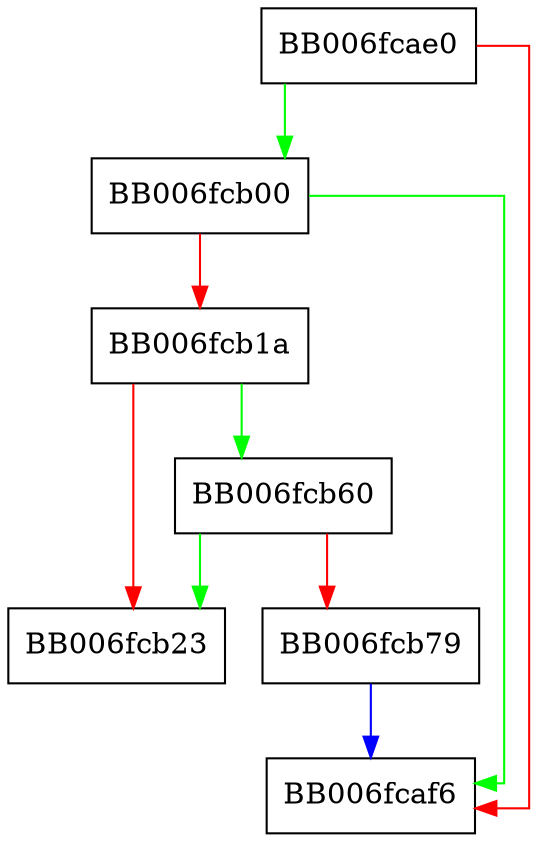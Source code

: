 digraph des_get_ctx_params {
  node [shape="box"];
  graph [splines=ortho];
  BB006fcae0 -> BB006fcb00 [color="green"];
  BB006fcae0 -> BB006fcaf6 [color="red"];
  BB006fcb00 -> BB006fcaf6 [color="green"];
  BB006fcb00 -> BB006fcb1a [color="red"];
  BB006fcb1a -> BB006fcb60 [color="green"];
  BB006fcb1a -> BB006fcb23 [color="red"];
  BB006fcb60 -> BB006fcb23 [color="green"];
  BB006fcb60 -> BB006fcb79 [color="red"];
  BB006fcb79 -> BB006fcaf6 [color="blue"];
}